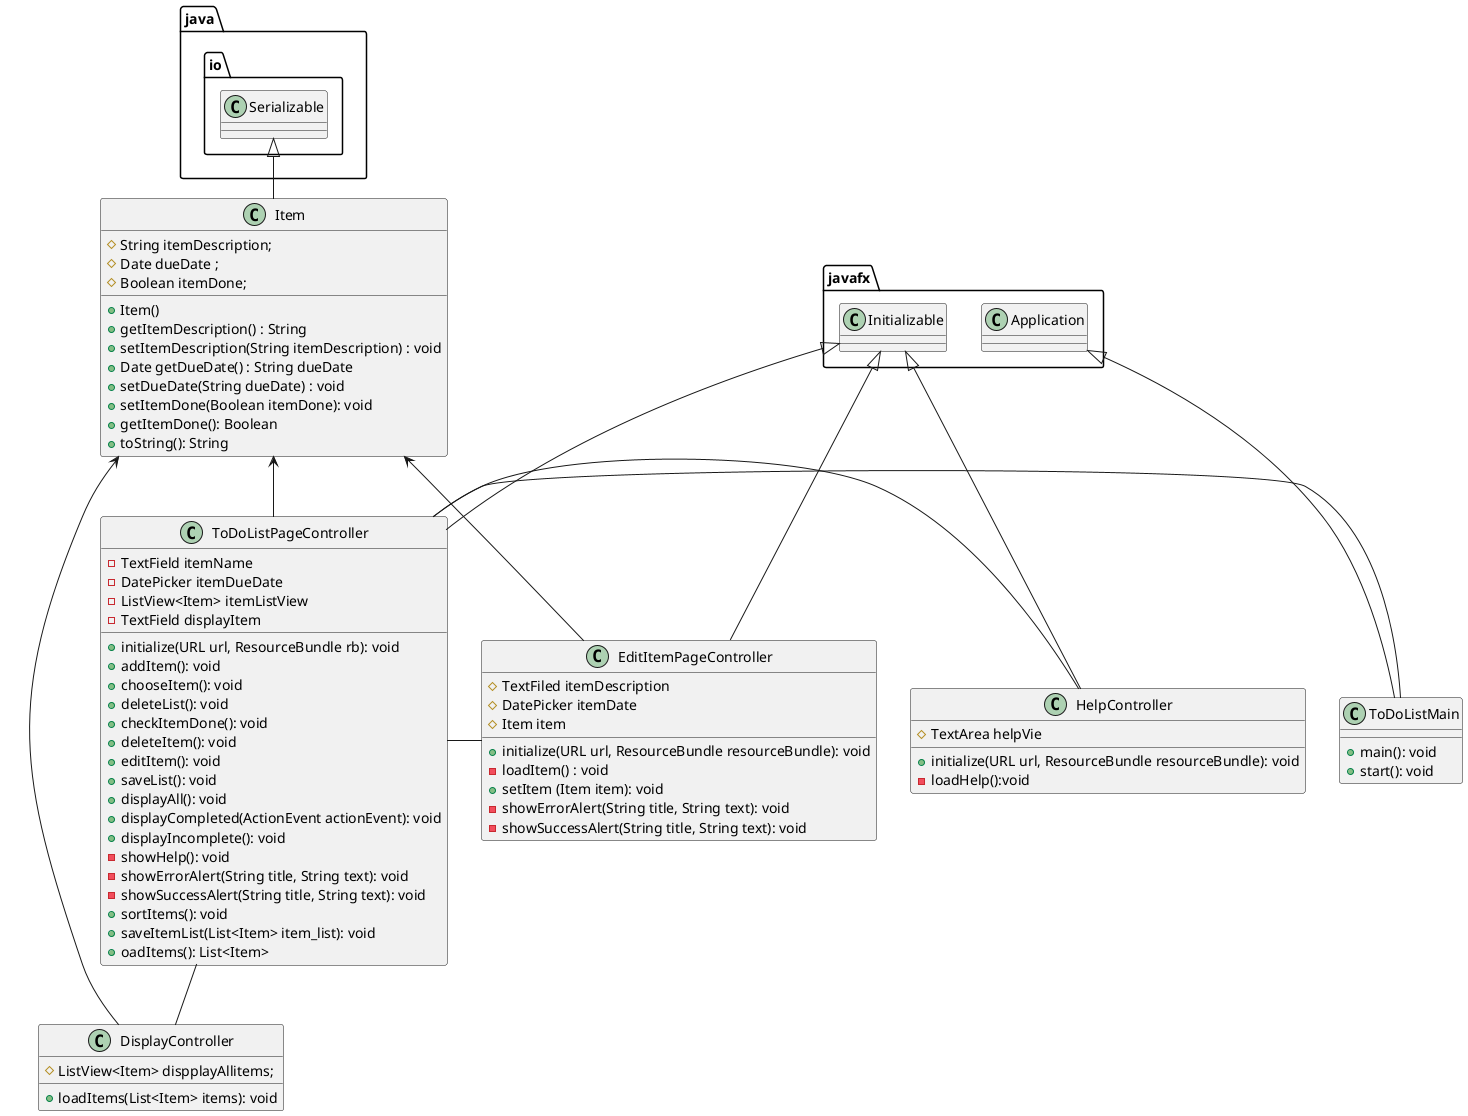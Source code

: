 @startuml
'https://plantuml.com/sequence-diagram

class ToDoListMain{
   + main(): void
   + start(): void
}

class Item{
 #String itemDescription;
 #Date dueDate ;
 #Boolean itemDone;

+Item()
+ getItemDescription() : String
+ setItemDescription(String itemDescription) : void
+ Date getDueDate() : String dueDate
+ setDueDate(String dueDate) : void
+ setItemDone(Boolean itemDone): void
+ getItemDone(): Boolean
+ toString(): String
}


class ToDoListPageController {
-TextField itemName
-DatePicker itemDueDate
-ListView<Item> itemListView
-TextField displayItem

+initialize(URL url, ResourceBundle rb): void
+addItem(): void
+chooseItem(): void
+deleteList(): void
+checkItemDone(): void
+deleteItem(): void
+editItem(): void
+saveList(): void
+displayAll(): void
+displayCompleted(ActionEvent actionEvent): void
+displayIncomplete(): void
-showHelp(): void
-showErrorAlert(String title, String text): void
-showSuccessAlert(String title, String text): void
+sortItems(): void
+saveItemList(List<Item> item_list): void
+oadItems(): List<Item>


}


class EditItemPageController {

#TextFiled itemDescription
#DatePicker itemDate
#Item item
+initialize(URL url, ResourceBundle resourceBundle): void
-loadItem() : void
+setItem (Item item): void
-showErrorAlert(String title, String text): void
-showSuccessAlert(String title, String text): void

}

class DisplayController {

#ListView<Item> dispplayAllitems;
+loadItems(List<Item> items): void

}
class HelpController{
#TextArea helpVie
+initialize(URL url, ResourceBundle resourceBundle): void
-loadHelp():void
}



javafx.Application <|-- ToDoListMain
java.io.Serializable<|--Item
javafx.Initializable<|--ToDoListPageController
javafx.Initializable<|-EditItemPageController
javafx.Initializable<|--HelpController
ToDoListPageController - ToDoListMain
Item<-EditItemPageController
Item<--ToDoListPageController
ToDoListPageController-EditItemPageController
ToDoListPageController-- DisplayController
Item<- DisplayController
ToDoListPageController-HelpController



@enduml